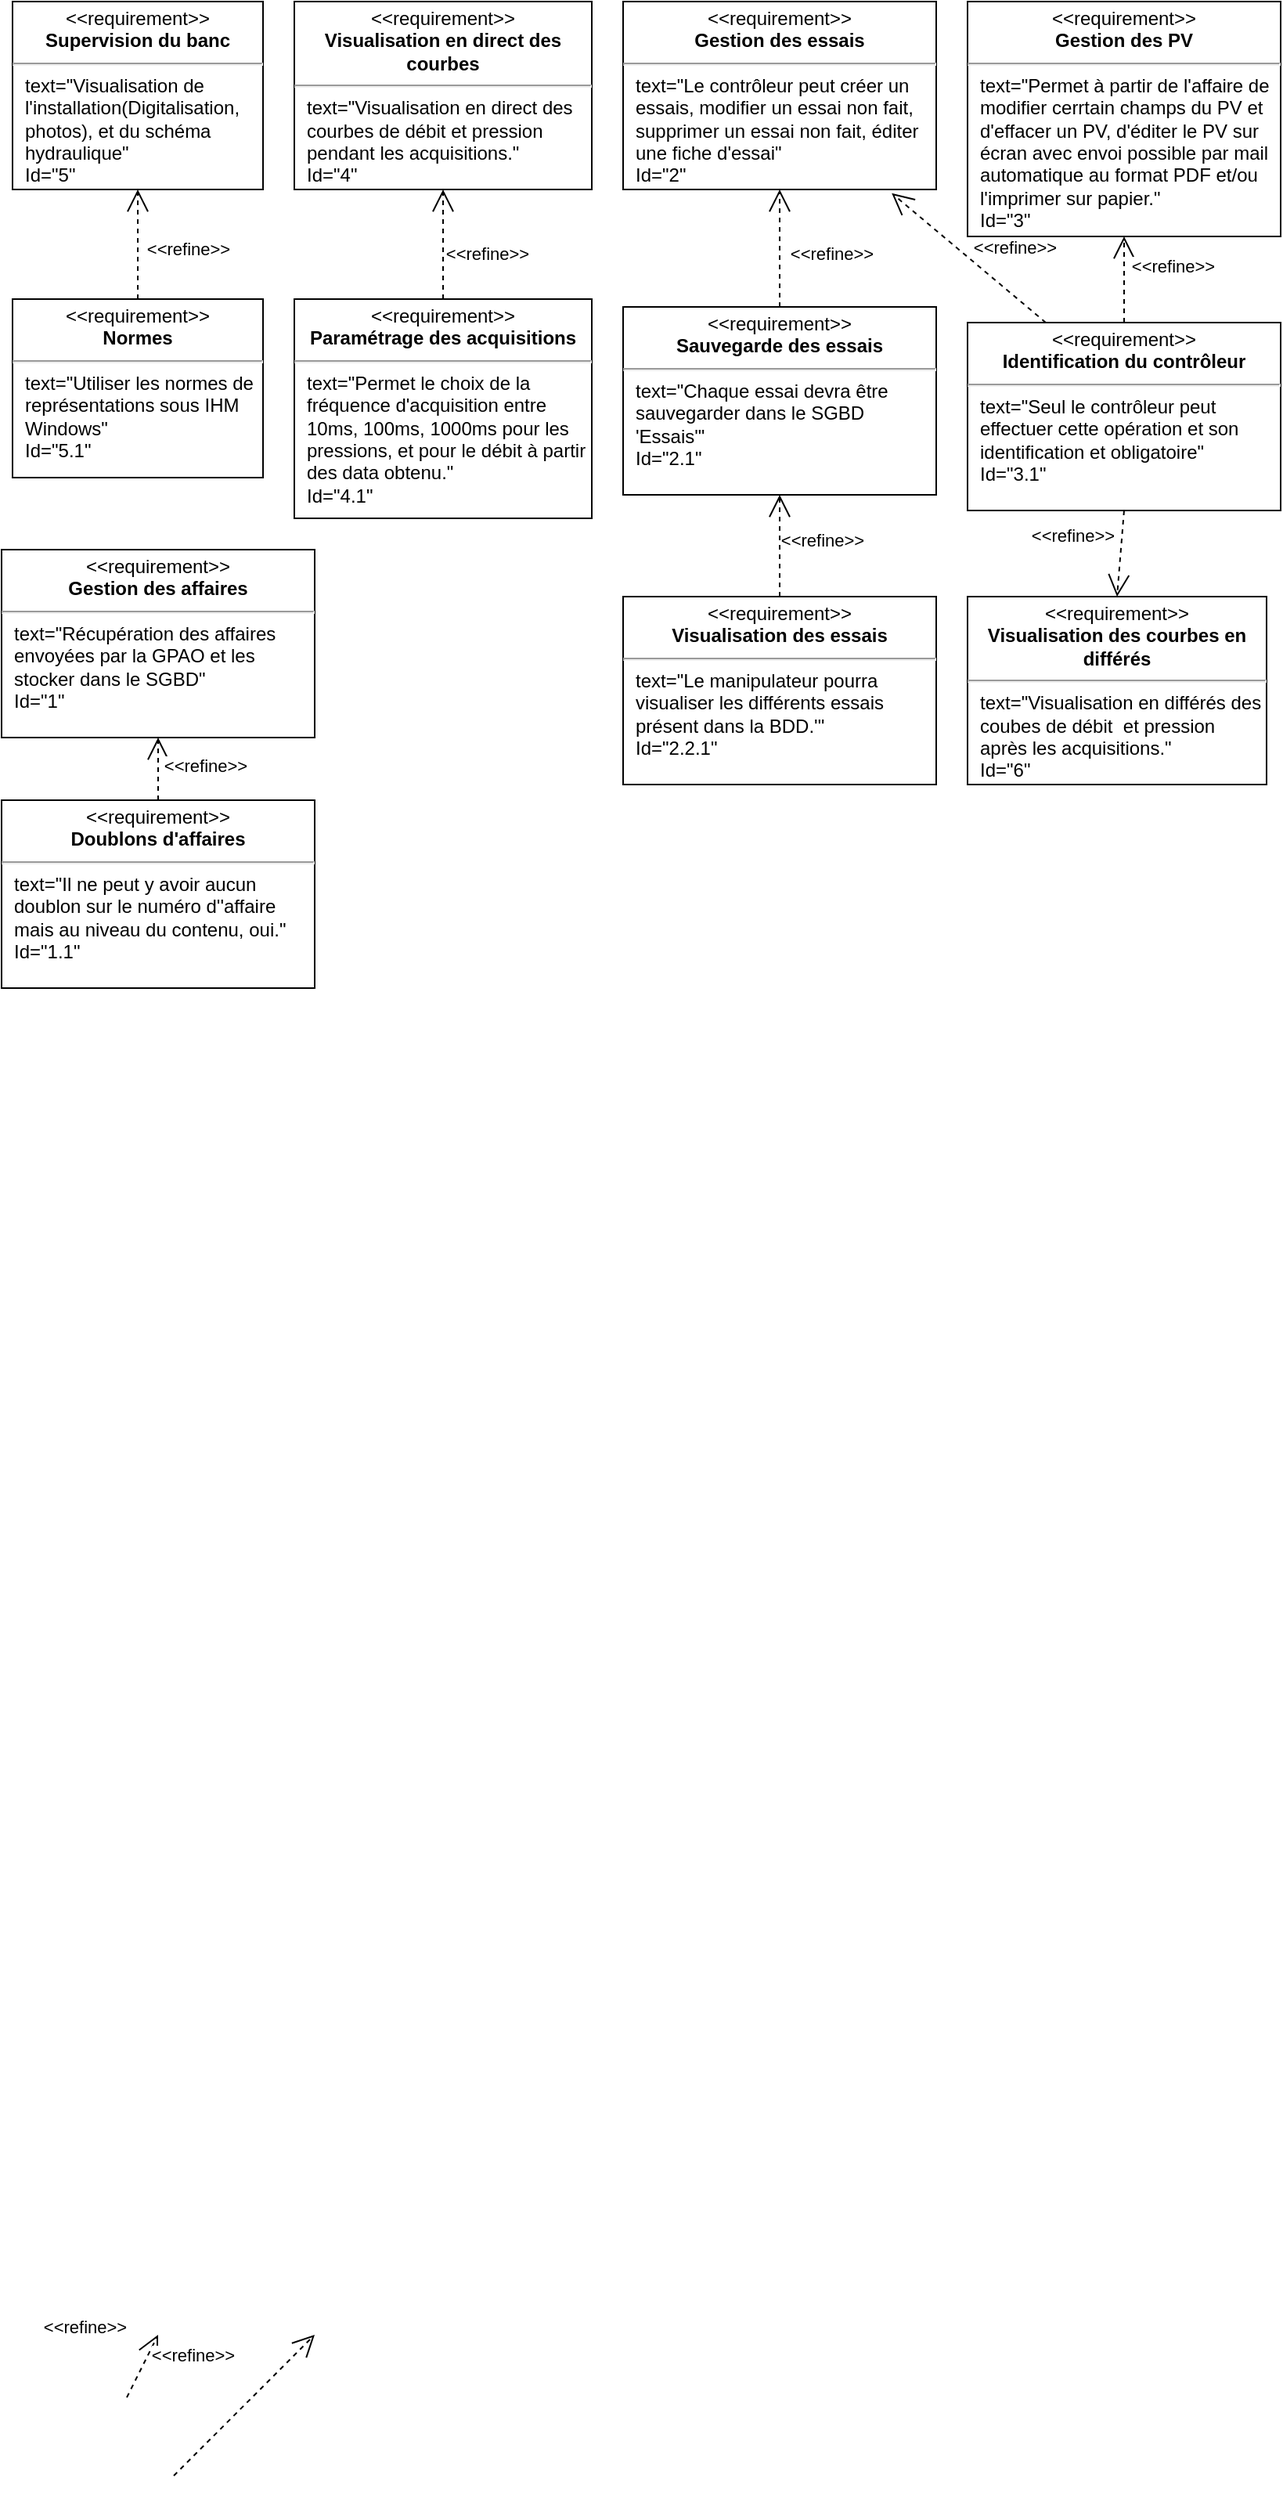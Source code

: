 <mxfile>
    <diagram id="ONgLlP4N_q6dtPXhDEXq" name="Page-1">
        <mxGraphModel dx="1714" dy="2141" grid="1" gridSize="10" guides="1" tooltips="1" connect="1" arrows="1" fold="1" page="1" pageScale="1" pageWidth="827" pageHeight="1169" math="0" shadow="0">
            <root>
                <mxCell id="0"/>
                <mxCell id="1" parent="0"/>
                <mxCell id="12" value="&amp;lt;&amp;lt;refine&amp;gt;&amp;gt;&lt;br&gt;" style="edgeStyle=none;html=1;endArrow=open;endSize=12;dashed=1;verticalAlign=bottom;exitX=0.5;exitY=0;exitDx=0;exitDy=0;entryX=0.25;entryY=1;entryDx=0;entryDy=0;" parent="1" edge="1">
                    <mxGeometry x="-0.111" y="40" width="160" relative="1" as="geometry">
                        <mxPoint x="90" y="390" as="sourcePoint"/>
                        <mxPoint x="110" y="350" as="targetPoint"/>
                        <mxPoint as="offset"/>
                    </mxGeometry>
                </mxCell>
                <mxCell id="13" value="&amp;lt;&amp;lt;refine&amp;gt;&amp;gt;&lt;br&gt;" style="edgeStyle=none;html=1;endArrow=open;endSize=12;dashed=1;verticalAlign=bottom;exitX=0.25;exitY=0;exitDx=0;exitDy=0;entryX=0.75;entryY=1;entryDx=0;entryDy=0;" parent="1" edge="1">
                    <mxGeometry x="-0.111" y="40" width="160" relative="1" as="geometry">
                        <mxPoint x="120" y="440" as="sourcePoint"/>
                        <mxPoint x="210" y="350" as="targetPoint"/>
                        <mxPoint as="offset"/>
                        <Array as="points"/>
                    </mxGeometry>
                </mxCell>
                <mxCell id="15" value="&lt;p style=&quot;margin: 0px ; margin-top: 4px ; text-align: center&quot;&gt;&amp;lt;&amp;lt;requirement&amp;gt;&amp;gt;&lt;br&gt;&lt;b&gt;Visualisation en direct des courbes&lt;/b&gt;&lt;/p&gt;&lt;hr&gt;&lt;p style=&quot;margin: 0px ; margin-left: 8px ; text-align: left&quot;&gt;text=&quot;Visualisation en direct des courbes de débit et pression pendant les acquisitions.&quot;&lt;/p&gt;&lt;p style=&quot;margin: 0px ; margin-left: 8px ; text-align: left&quot;&gt;Id=&quot;4&quot;&lt;/p&gt;" style="shape=rect;html=1;overflow=fill;whiteSpace=wrap;" parent="1" vertex="1">
                    <mxGeometry x="197" y="-1140" width="190" height="120" as="geometry"/>
                </mxCell>
                <mxCell id="16" value="&lt;p style=&quot;margin: 0px ; margin-top: 4px ; text-align: center&quot;&gt;&amp;lt;&amp;lt;requirement&amp;gt;&amp;gt;&lt;br&gt;&lt;b&gt;Paramétrage des acquisitions&lt;/b&gt;&lt;/p&gt;&lt;hr&gt;&lt;p style=&quot;margin: 0px ; margin-left: 8px ; text-align: left&quot;&gt;text=&quot;Permet le choix de la fréquence d'acquisition entre 10ms, 100ms, 1000ms pour les pressions, et pour le débit à partir des data obtenu.&quot;&lt;/p&gt;&lt;p style=&quot;margin: 0px ; margin-left: 8px ; text-align: left&quot;&gt;Id=&quot;4.1&quot;&lt;/p&gt;" style="shape=rect;html=1;overflow=fill;whiteSpace=wrap;" parent="1" vertex="1">
                    <mxGeometry x="197" y="-950" width="190" height="140" as="geometry"/>
                </mxCell>
                <mxCell id="17" value="&amp;lt;&amp;lt;refine&amp;gt;&amp;gt;&lt;br&gt;" style="edgeStyle=none;html=1;endArrow=open;endSize=12;dashed=1;verticalAlign=bottom;exitX=0.5;exitY=0;exitDx=0;exitDy=0;entryX=0.5;entryY=1;entryDx=0;entryDy=0;" parent="1" source="16" target="15" edge="1">
                    <mxGeometry x="-0.429" y="-28" width="160" relative="1" as="geometry">
                        <mxPoint x="292" y="-945" as="sourcePoint"/>
                        <mxPoint x="-113" y="-146" as="targetPoint"/>
                        <mxPoint as="offset"/>
                        <Array as="points"/>
                    </mxGeometry>
                </mxCell>
                <mxCell id="30" value="&lt;p style=&quot;margin: 0px ; margin-top: 4px ; text-align: center&quot;&gt;&amp;lt;&amp;lt;requirement&amp;gt;&amp;gt;&lt;br&gt;&lt;b&gt;Gestion des affaires&lt;/b&gt;&lt;/p&gt;&lt;hr&gt;&lt;p style=&quot;margin: 0px ; margin-left: 8px ; text-align: left&quot;&gt;text=&quot;Récupération des affaires envoyées par la GPAO et les stocker dans le SGBD&quot;&lt;br&gt;Id=&quot;1&quot;&lt;/p&gt;" style="shape=rect;html=1;overflow=fill;whiteSpace=wrap;" parent="1" vertex="1">
                    <mxGeometry x="10" y="-790" width="200" height="120" as="geometry"/>
                </mxCell>
                <mxCell id="32" value="&lt;p style=&quot;margin: 0px ; margin-top: 4px ; text-align: center&quot;&gt;&amp;lt;&amp;lt;requirement&amp;gt;&amp;gt;&lt;br&gt;&lt;b&gt;Gestion des essais&lt;/b&gt;&lt;br&gt;&lt;/p&gt;&lt;hr&gt;&lt;p style=&quot;margin: 0px ; margin-left: 8px ; text-align: left&quot;&gt;text=&quot;Le contrôleur peut créer un essais, modifier un essai non fait, supprimer un essai non fait, éditer une fiche d'essai&quot;&lt;br&gt;Id=&quot;2&quot;&lt;/p&gt;" style="shape=rect;html=1;overflow=fill;whiteSpace=wrap;" parent="1" vertex="1">
                    <mxGeometry x="407" y="-1140" width="200" height="120" as="geometry"/>
                </mxCell>
                <mxCell id="33" value="&lt;p style=&quot;margin: 0px ; margin-top: 4px ; text-align: center&quot;&gt;&amp;lt;&amp;lt;requirement&amp;gt;&amp;gt;&lt;br&gt;&lt;b&gt;Supervision du banc&lt;/b&gt;&lt;/p&gt;&lt;hr&gt;&lt;p style=&quot;margin: 0px ; margin-left: 8px ; text-align: left&quot;&gt;text=&quot;Visualisation de l'installation(Digitalisation, photos), et du schéma hydraulique&quot;&lt;br&gt;Id=&quot;5&quot;&lt;/p&gt;" style="shape=rect;html=1;overflow=fill;whiteSpace=wrap;" parent="1" vertex="1">
                    <mxGeometry x="17" y="-1140" width="160" height="120" as="geometry"/>
                </mxCell>
                <mxCell id="34" value="&lt;p style=&quot;margin: 0px ; margin-top: 4px ; text-align: center&quot;&gt;&amp;lt;&amp;lt;requirement&amp;gt;&amp;gt;&lt;br&gt;&lt;b&gt;Normes&lt;/b&gt;&lt;/p&gt;&lt;hr&gt;&lt;p style=&quot;margin: 0px ; margin-left: 8px ; text-align: left&quot;&gt;text=&quot;Utiliser les normes de représentations sous IHM Windows&quot;&lt;br&gt;Id=&quot;5.1&quot;&lt;/p&gt;" style="shape=rect;html=1;overflow=fill;whiteSpace=wrap;" parent="1" vertex="1">
                    <mxGeometry x="17" y="-950" width="160" height="114" as="geometry"/>
                </mxCell>
                <mxCell id="35" value="&amp;lt;&amp;lt;refine&amp;gt;&amp;gt;&lt;br&gt;" style="edgeStyle=none;html=1;endArrow=open;endSize=12;dashed=1;verticalAlign=bottom;exitX=0.5;exitY=0;exitDx=0;exitDy=0;entryX=0.5;entryY=1;entryDx=0;entryDy=0;" parent="1" source="34" target="33" edge="1">
                    <mxGeometry x="-0.333" y="-32" width="160" relative="1" as="geometry">
                        <mxPoint x="457" y="-1224" as="sourcePoint"/>
                        <mxPoint x="357" y="-1300" as="targetPoint"/>
                        <mxPoint as="offset"/>
                        <Array as="points"/>
                    </mxGeometry>
                </mxCell>
                <mxCell id="37" value="&lt;p style=&quot;margin: 0px ; margin-top: 4px ; text-align: center&quot;&gt;&amp;lt;&amp;lt;requirement&amp;gt;&amp;gt;&lt;br&gt;&lt;b&gt;Sauvegarde des essais&lt;/b&gt;&lt;/p&gt;&lt;hr&gt;&lt;p style=&quot;margin: 0px ; margin-left: 8px ; text-align: left&quot;&gt;text=&quot;Chaque essai devra être sauvegarder dans le SGBD 'Essais'&quot;&lt;br&gt;Id=&quot;2.1&quot;&lt;/p&gt;" style="shape=rect;html=1;overflow=fill;whiteSpace=wrap;" parent="1" vertex="1">
                    <mxGeometry x="407" y="-945" width="200" height="120" as="geometry"/>
                </mxCell>
                <mxCell id="38" value="&amp;lt;&amp;lt;refine&amp;gt;&amp;gt;&lt;br&gt;" style="edgeStyle=none;html=1;endArrow=open;endSize=12;dashed=1;verticalAlign=bottom;exitX=0.5;exitY=0;exitDx=0;exitDy=0;entryX=0.5;entryY=1;entryDx=0;entryDy=0;" parent="1" source="37" target="32" edge="1">
                    <mxGeometry x="-0.333" y="-33" width="160" relative="1" as="geometry">
                        <mxPoint x="587" y="-594" as="sourcePoint"/>
                        <mxPoint x="497" y="-670" as="targetPoint"/>
                        <mxPoint as="offset"/>
                        <Array as="points"/>
                    </mxGeometry>
                </mxCell>
                <mxCell id="39" value="&lt;p style=&quot;margin: 0px ; margin-top: 4px ; text-align: center&quot;&gt;&amp;lt;&amp;lt;requirement&amp;gt;&amp;gt;&lt;br&gt;&lt;b&gt;Gestion des PV&lt;/b&gt;&lt;/p&gt;&lt;hr&gt;&lt;p style=&quot;margin: 0px ; margin-left: 8px ; text-align: left&quot;&gt;text=&quot;Permet à partir de l'affaire de modifier cerrtain champs du PV et d'effacer un PV, d'éditer le PV sur écran avec envoi possible par mail automatique au format PDF et/ou l'imprimer sur papier.&quot;&lt;br&gt;Id=&quot;3&quot;&lt;/p&gt;" style="shape=rect;html=1;overflow=fill;whiteSpace=wrap;" parent="1" vertex="1">
                    <mxGeometry x="627" y="-1140" width="200" height="150" as="geometry"/>
                </mxCell>
                <mxCell id="40" value="&lt;p style=&quot;margin: 0px ; margin-top: 4px ; text-align: center&quot;&gt;&amp;lt;&amp;lt;requirement&amp;gt;&amp;gt;&lt;br&gt;&lt;b&gt;Identification du contrôleur&lt;/b&gt;&lt;/p&gt;&lt;hr&gt;&lt;p style=&quot;margin: 0px ; margin-left: 8px ; text-align: left&quot;&gt;text=&quot;Seul le contrôleur peut effectuer cette opération et son identification et obligatoire&quot;&lt;br&gt;Id=&quot;3.1&quot;&lt;/p&gt;" style="shape=rect;html=1;overflow=fill;whiteSpace=wrap;" parent="1" vertex="1">
                    <mxGeometry x="627" y="-935" width="200" height="120" as="geometry"/>
                </mxCell>
                <mxCell id="41" value="&amp;lt;&amp;lt;refine&amp;gt;&amp;gt;&lt;br&gt;" style="edgeStyle=none;html=1;endArrow=open;endSize=12;dashed=1;verticalAlign=bottom;exitX=0.5;exitY=0;exitDx=0;exitDy=0;entryX=0.5;entryY=1;entryDx=0;entryDy=0;" parent="1" source="40" target="39" edge="1">
                    <mxGeometry y="-31" width="160" relative="1" as="geometry">
                        <mxPoint x="1287" y="-1180" as="sourcePoint"/>
                        <mxPoint x="1237" y="-1230" as="targetPoint"/>
                        <mxPoint as="offset"/>
                        <Array as="points"/>
                    </mxGeometry>
                </mxCell>
                <mxCell id="42" value="&amp;lt;&amp;lt;refine&amp;gt;&amp;gt;&lt;br&gt;" style="edgeStyle=none;html=1;endArrow=open;endSize=12;dashed=1;verticalAlign=bottom;entryX=0.858;entryY=1.02;entryDx=0;entryDy=0;entryPerimeter=0;exitX=0.25;exitY=0;exitDx=0;exitDy=0;" parent="1" source="40" target="32" edge="1">
                    <mxGeometry x="-0.381" y="-17" width="160" relative="1" as="geometry">
                        <mxPoint x="737" y="-920" as="sourcePoint"/>
                        <mxPoint x="737" y="-980" as="targetPoint"/>
                        <mxPoint as="offset"/>
                        <Array as="points"/>
                    </mxGeometry>
                </mxCell>
                <mxCell id="43" value="&lt;p style=&quot;margin: 0px ; margin-top: 4px ; text-align: center&quot;&gt;&amp;lt;&amp;lt;requirement&amp;gt;&amp;gt;&lt;br&gt;&lt;b&gt;Visualisation des courbes en différés&lt;/b&gt;&lt;/p&gt;&lt;hr&gt;&lt;p style=&quot;margin: 0px ; margin-left: 8px ; text-align: left&quot;&gt;text=&quot;Visualisation en différés des coubes de débit&amp;nbsp; et pression après les acquisitions.&quot;&lt;/p&gt;&lt;p style=&quot;margin: 0px ; margin-left: 8px ; text-align: left&quot;&gt;Id=&quot;6&quot;&lt;/p&gt;" style="shape=rect;html=1;overflow=fill;whiteSpace=wrap;" vertex="1" parent="1">
                    <mxGeometry x="627" y="-760" width="191" height="120" as="geometry"/>
                </mxCell>
                <mxCell id="44" value="&amp;lt;&amp;lt;refine&amp;gt;&amp;gt;&lt;br&gt;" style="edgeStyle=none;html=1;endArrow=open;endSize=12;dashed=1;verticalAlign=bottom;exitX=0.5;exitY=1;exitDx=0;exitDy=0;entryX=0.5;entryY=0;entryDx=0;entryDy=0;" edge="1" parent="1" source="40" target="43">
                    <mxGeometry y="-31" width="160" relative="1" as="geometry">
                        <mxPoint x="530" y="-480" as="sourcePoint"/>
                        <mxPoint x="530" y="-650" as="targetPoint"/>
                        <mxPoint as="offset"/>
                        <Array as="points"/>
                    </mxGeometry>
                </mxCell>
                <mxCell id="46" value="&amp;lt;&amp;lt;refine&amp;gt;&amp;gt;&lt;br&gt;" style="edgeStyle=none;html=1;endArrow=open;endSize=12;dashed=1;verticalAlign=bottom;exitX=0.5;exitY=0;exitDx=0;exitDy=0;entryX=0.5;entryY=1;entryDx=0;entryDy=0;" edge="1" parent="1" source="47" target="37">
                    <mxGeometry x="-0.148" y="-27" width="160" relative="1" as="geometry">
                        <mxPoint x="500" y="-770" as="sourcePoint"/>
                        <mxPoint x="517" y="-1010" as="targetPoint"/>
                        <mxPoint as="offset"/>
                        <Array as="points"/>
                    </mxGeometry>
                </mxCell>
                <mxCell id="47" value="&lt;p style=&quot;margin: 0px ; margin-top: 4px ; text-align: center&quot;&gt;&amp;lt;&amp;lt;requirement&amp;gt;&amp;gt;&lt;br&gt;&lt;b&gt;Visualisation des essais&lt;/b&gt;&lt;br&gt;&lt;/p&gt;&lt;hr&gt;&lt;p style=&quot;margin: 0px ; margin-left: 8px ; text-align: left&quot;&gt;text=&quot;Le manipulateur pourra visualiser les différents essais présent dans la BDD.'&quot;&lt;br&gt;Id=&quot;2.2.1&lt;span&gt;&quot;&lt;/span&gt;&lt;/p&gt;" style="shape=rect;html=1;overflow=fill;whiteSpace=wrap;" vertex="1" parent="1">
                    <mxGeometry x="407" y="-760" width="200" height="120" as="geometry"/>
                </mxCell>
                <mxCell id="48" value="&lt;p style=&quot;margin: 0px ; margin-top: 4px ; text-align: center&quot;&gt;&amp;lt;&amp;lt;requirement&amp;gt;&amp;gt;&lt;br&gt;&lt;b&gt;Doublons d'affaires&lt;/b&gt;&lt;/p&gt;&lt;hr&gt;&lt;p style=&quot;margin: 0px ; margin-left: 8px ; text-align: left&quot;&gt;text=&quot;Il ne peut y avoir aucun doublon sur le numéro d''affaire mais au niveau du contenu, oui.&quot;&lt;br&gt;Id=&quot;1.1&quot;&lt;/p&gt;" style="shape=rect;html=1;overflow=fill;whiteSpace=wrap;" vertex="1" parent="1">
                    <mxGeometry x="10" y="-630" width="200" height="120" as="geometry"/>
                </mxCell>
                <mxCell id="49" value="&amp;lt;&amp;lt;refine&amp;gt;&amp;gt;&lt;br&gt;" style="edgeStyle=none;html=1;endArrow=open;endSize=12;dashed=1;verticalAlign=bottom;exitX=0.5;exitY=0;exitDx=0;exitDy=0;entryX=0.5;entryY=1;entryDx=0;entryDy=0;" edge="1" parent="1" source="48" target="30">
                    <mxGeometry x="-0.333" y="-30" width="160" relative="1" as="geometry">
                        <mxPoint x="517" y="-750" as="sourcePoint"/>
                        <mxPoint x="517" y="-815" as="targetPoint"/>
                        <mxPoint as="offset"/>
                        <Array as="points"/>
                    </mxGeometry>
                </mxCell>
            </root>
        </mxGraphModel>
    </diagram>
</mxfile>